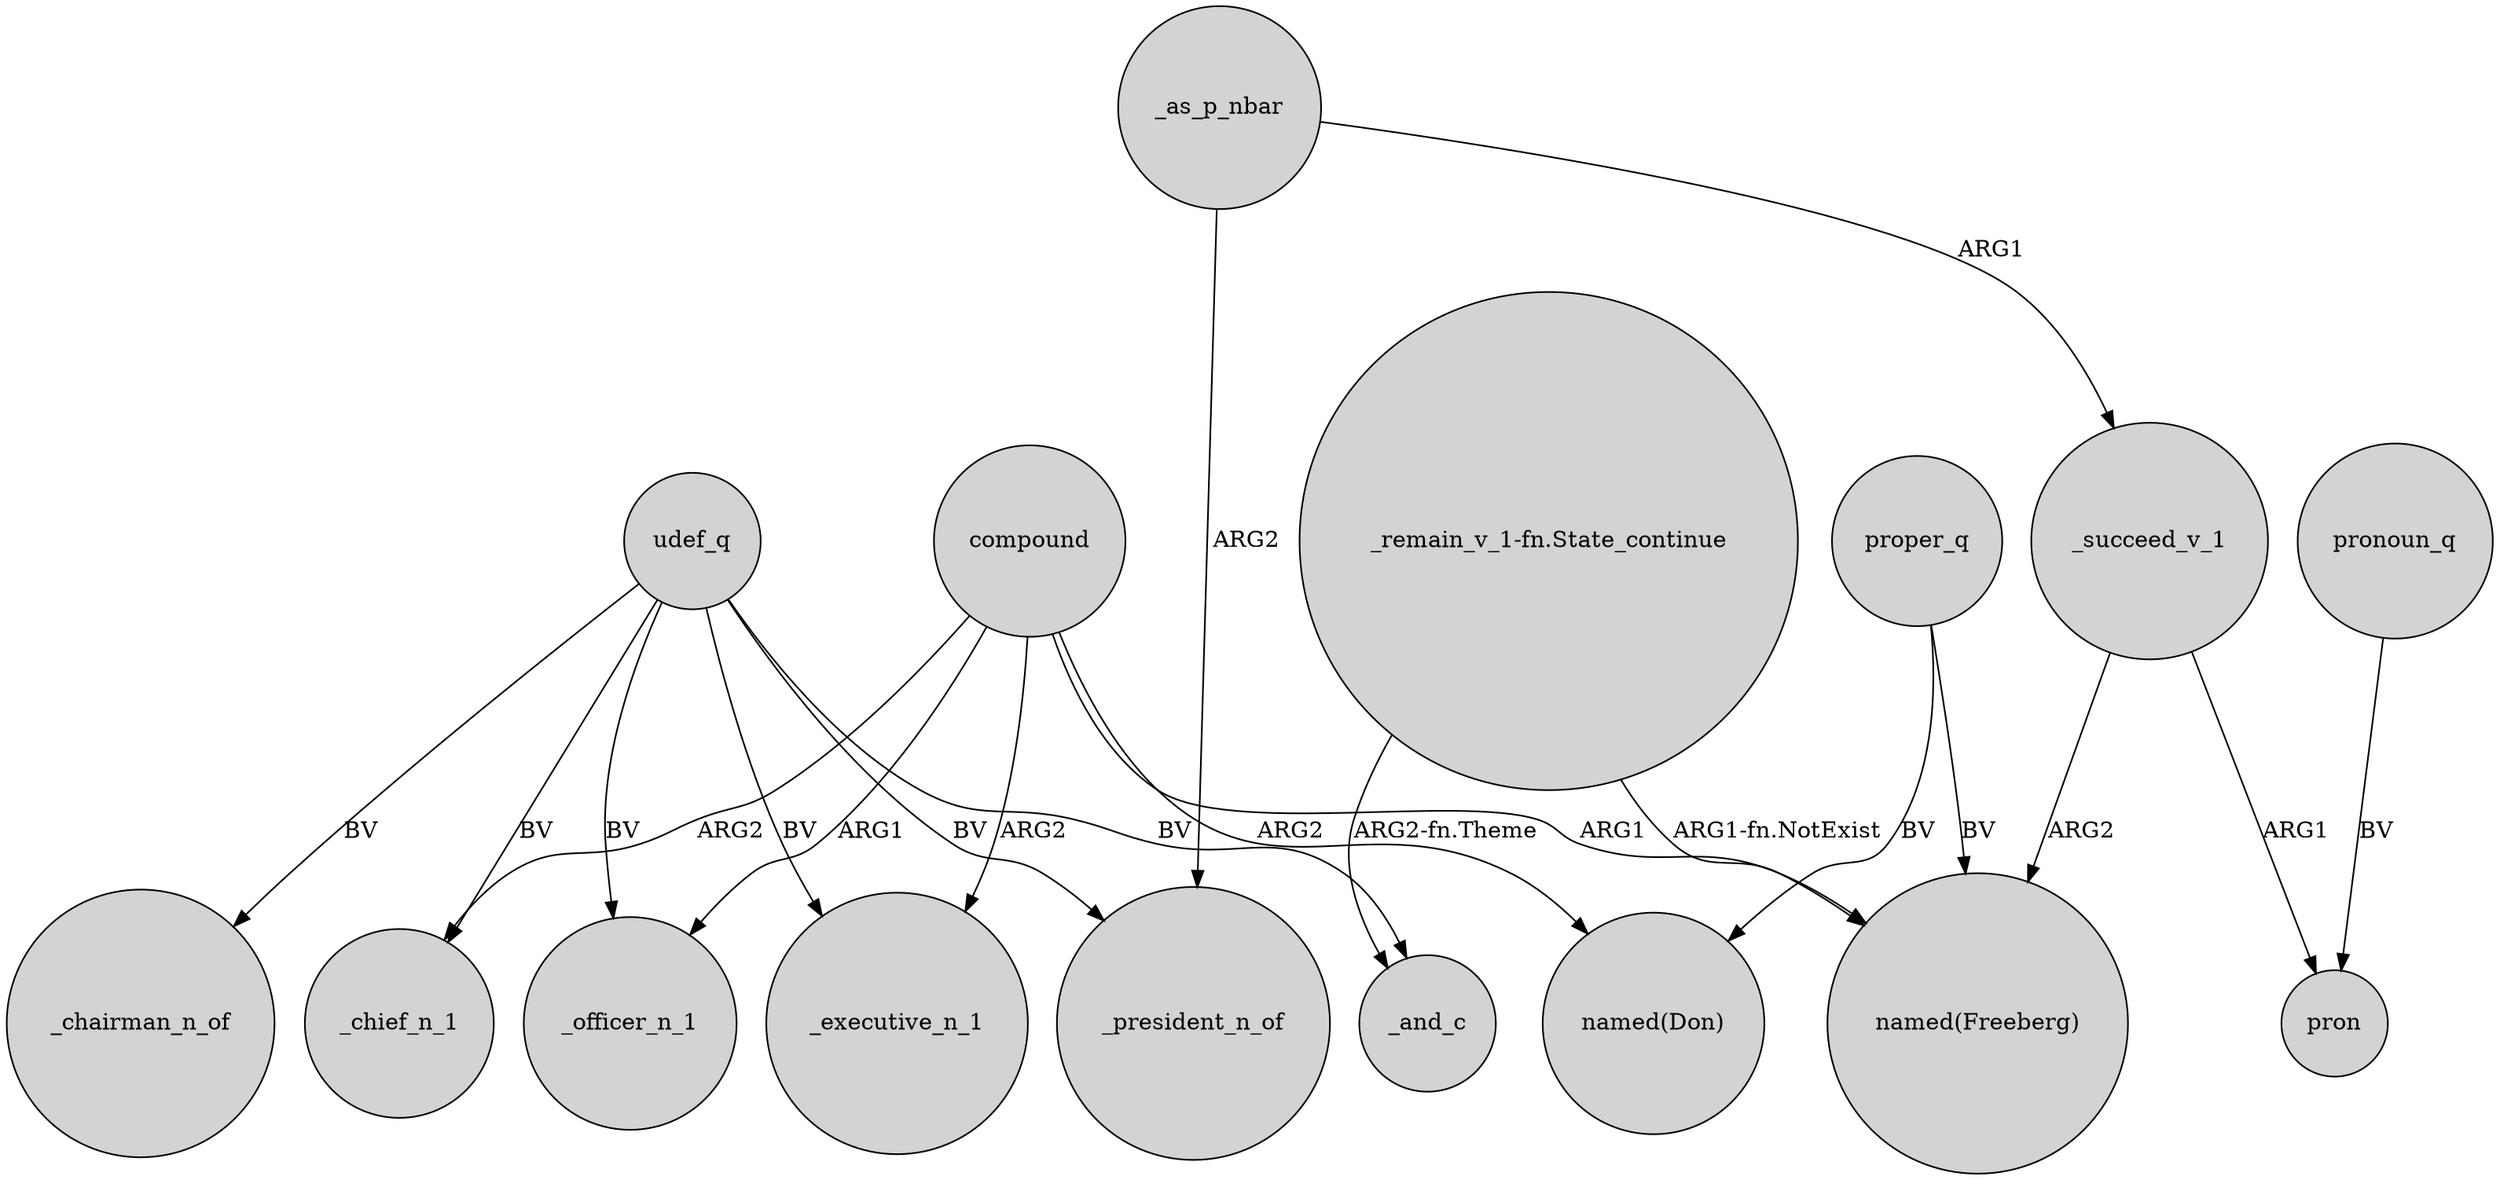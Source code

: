digraph {
	node [shape=circle style=filled]
	proper_q -> "named(Don)" [label=BV]
	udef_q -> _executive_n_1 [label=BV]
	_as_p_nbar -> _president_n_of [label=ARG2]
	compound -> "named(Don)" [label=ARG2]
	_succeed_v_1 -> "named(Freeberg)" [label=ARG2]
	_as_p_nbar -> _succeed_v_1 [label=ARG1]
	compound -> "named(Freeberg)" [label=ARG1]
	udef_q -> _chairman_n_of [label=BV]
	compound -> _chief_n_1 [label=ARG2]
	compound -> _officer_n_1 [label=ARG1]
	pronoun_q -> pron [label=BV]
	udef_q -> _chief_n_1 [label=BV]
	udef_q -> _president_n_of [label=BV]
	udef_q -> _officer_n_1 [label=BV]
	proper_q -> "named(Freeberg)" [label=BV]
	"_remain_v_1-fn.State_continue" -> _and_c [label="ARG2-fn.Theme"]
	_succeed_v_1 -> pron [label=ARG1]
	"_remain_v_1-fn.State_continue" -> "named(Freeberg)" [label="ARG1-fn.NotExist"]
	udef_q -> _and_c [label=BV]
	compound -> _executive_n_1 [label=ARG2]
}
